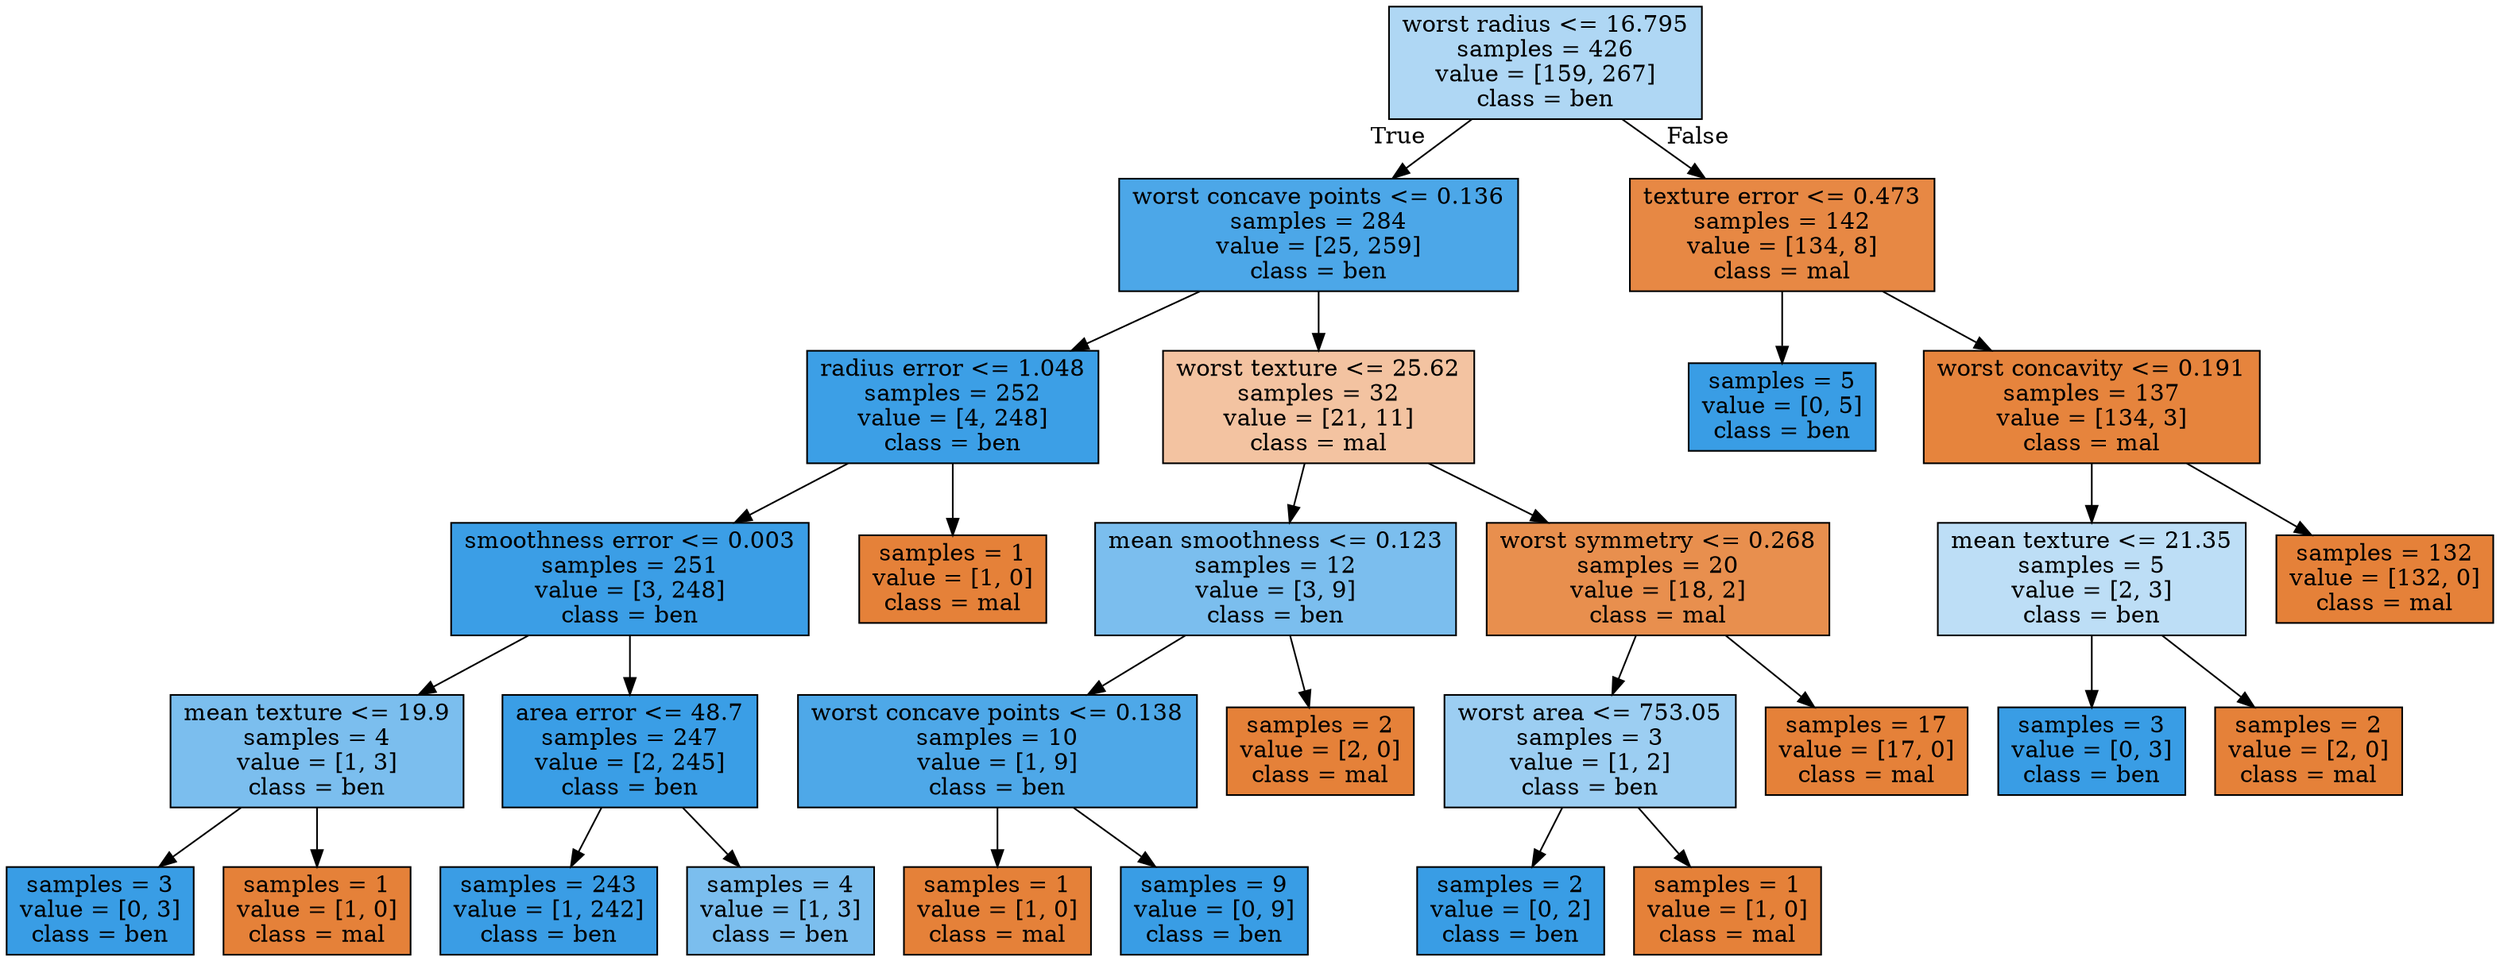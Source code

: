 digraph Tree {
node [shape=box, style="filled", color="black"] ;
0 [label="worst radius <= 16.795\nsamples = 426\nvalue = [159, 267]\nclass = ben", fillcolor="#399de567"] ;
1 [label="worst concave points <= 0.136\nsamples = 284\nvalue = [25, 259]\nclass = ben", fillcolor="#399de5e6"] ;
0 -> 1 [labeldistance=2.5, labelangle=45, headlabel="True"] ;
2 [label="radius error <= 1.048\nsamples = 252\nvalue = [4, 248]\nclass = ben", fillcolor="#399de5fb"] ;
1 -> 2 ;
3 [label="smoothness error <= 0.003\nsamples = 251\nvalue = [3, 248]\nclass = ben", fillcolor="#399de5fc"] ;
2 -> 3 ;
4 [label="mean texture <= 19.9\nsamples = 4\nvalue = [1, 3]\nclass = ben", fillcolor="#399de5aa"] ;
3 -> 4 ;
5 [label="samples = 3\nvalue = [0, 3]\nclass = ben", fillcolor="#399de5ff"] ;
4 -> 5 ;
6 [label="samples = 1\nvalue = [1, 0]\nclass = mal", fillcolor="#e58139ff"] ;
4 -> 6 ;
7 [label="area error <= 48.7\nsamples = 247\nvalue = [2, 245]\nclass = ben", fillcolor="#399de5fd"] ;
3 -> 7 ;
8 [label="samples = 243\nvalue = [1, 242]\nclass = ben", fillcolor="#399de5fe"] ;
7 -> 8 ;
9 [label="samples = 4\nvalue = [1, 3]\nclass = ben", fillcolor="#399de5aa"] ;
7 -> 9 ;
10 [label="samples = 1\nvalue = [1, 0]\nclass = mal", fillcolor="#e58139ff"] ;
2 -> 10 ;
11 [label="worst texture <= 25.62\nsamples = 32\nvalue = [21, 11]\nclass = mal", fillcolor="#e5813979"] ;
1 -> 11 ;
12 [label="mean smoothness <= 0.123\nsamples = 12\nvalue = [3, 9]\nclass = ben", fillcolor="#399de5aa"] ;
11 -> 12 ;
13 [label="worst concave points <= 0.138\nsamples = 10\nvalue = [1, 9]\nclass = ben", fillcolor="#399de5e3"] ;
12 -> 13 ;
14 [label="samples = 1\nvalue = [1, 0]\nclass = mal", fillcolor="#e58139ff"] ;
13 -> 14 ;
15 [label="samples = 9\nvalue = [0, 9]\nclass = ben", fillcolor="#399de5ff"] ;
13 -> 15 ;
16 [label="samples = 2\nvalue = [2, 0]\nclass = mal", fillcolor="#e58139ff"] ;
12 -> 16 ;
17 [label="worst symmetry <= 0.268\nsamples = 20\nvalue = [18, 2]\nclass = mal", fillcolor="#e58139e3"] ;
11 -> 17 ;
18 [label="worst area <= 753.05\nsamples = 3\nvalue = [1, 2]\nclass = ben", fillcolor="#399de57f"] ;
17 -> 18 ;
19 [label="samples = 2\nvalue = [0, 2]\nclass = ben", fillcolor="#399de5ff"] ;
18 -> 19 ;
20 [label="samples = 1\nvalue = [1, 0]\nclass = mal", fillcolor="#e58139ff"] ;
18 -> 20 ;
21 [label="samples = 17\nvalue = [17, 0]\nclass = mal", fillcolor="#e58139ff"] ;
17 -> 21 ;
22 [label="texture error <= 0.473\nsamples = 142\nvalue = [134, 8]\nclass = mal", fillcolor="#e58139f0"] ;
0 -> 22 [labeldistance=2.5, labelangle=-45, headlabel="False"] ;
23 [label="samples = 5\nvalue = [0, 5]\nclass = ben", fillcolor="#399de5ff"] ;
22 -> 23 ;
24 [label="worst concavity <= 0.191\nsamples = 137\nvalue = [134, 3]\nclass = mal", fillcolor="#e58139f9"] ;
22 -> 24 ;
25 [label="mean texture <= 21.35\nsamples = 5\nvalue = [2, 3]\nclass = ben", fillcolor="#399de555"] ;
24 -> 25 ;
26 [label="samples = 3\nvalue = [0, 3]\nclass = ben", fillcolor="#399de5ff"] ;
25 -> 26 ;
27 [label="samples = 2\nvalue = [2, 0]\nclass = mal", fillcolor="#e58139ff"] ;
25 -> 27 ;
28 [label="samples = 132\nvalue = [132, 0]\nclass = mal", fillcolor="#e58139ff"] ;
24 -> 28 ;
}
